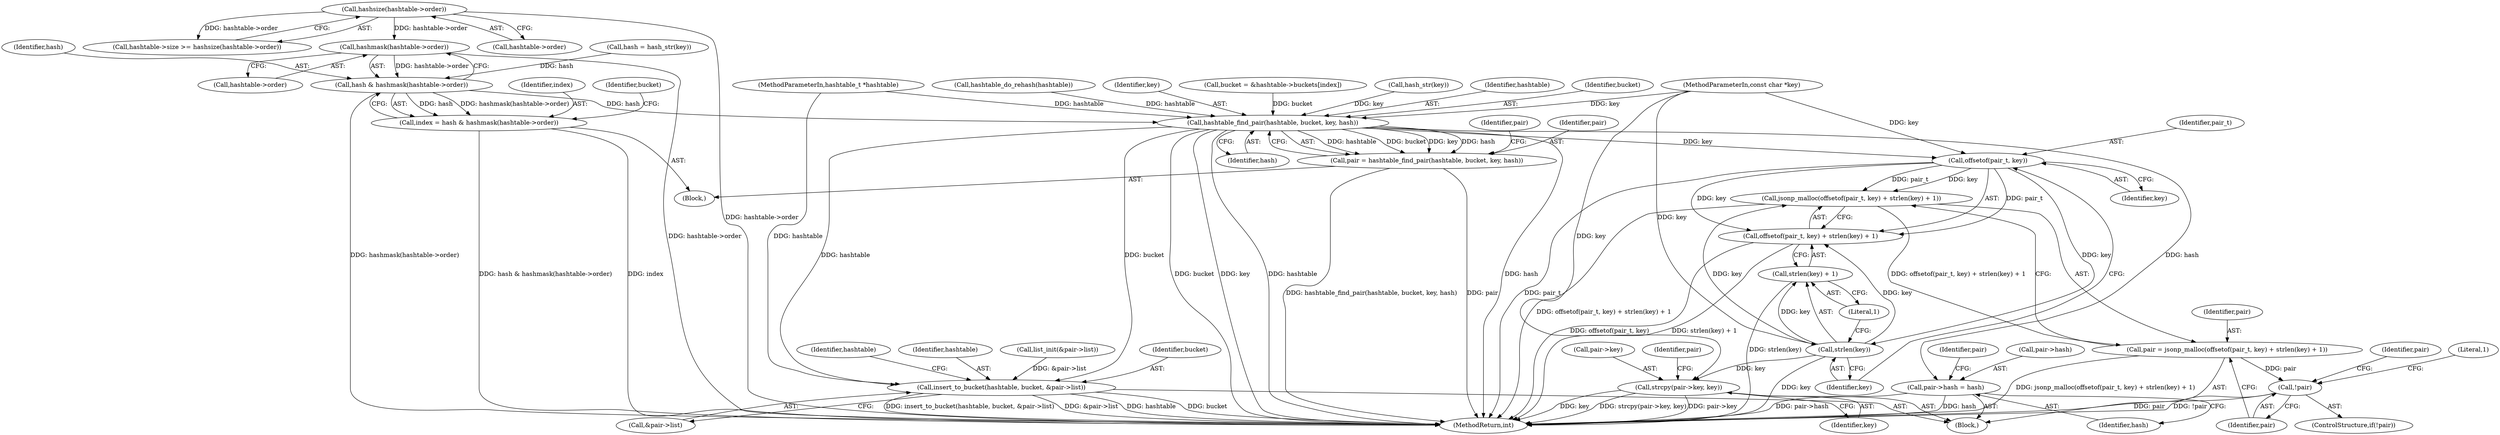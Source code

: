digraph "0_jansson_8f80c2d83808150724d31793e6ade92749b1faa4_6@pointer" {
"1000135" [label="(Call,hashmask(hashtable->order))"];
"1000117" [label="(Call,hashsize(hashtable->order))"];
"1000133" [label="(Call,hash & hashmask(hashtable->order))"];
"1000131" [label="(Call,index = hash & hashmask(hashtable->order))"];
"1000149" [label="(Call,hashtable_find_pair(hashtable, bucket, key, hash))"];
"1000147" [label="(Call,pair = hashtable_find_pair(hashtable, bucket, key, hash))"];
"1000172" [label="(Call,offsetof(pair_t, key))"];
"1000170" [label="(Call,jsonp_malloc(offsetof(pair_t, key) + strlen(key) + 1))"];
"1000168" [label="(Call,pair = jsonp_malloc(offsetof(pair_t, key) + strlen(key) + 1))"];
"1000180" [label="(Call,!pair)"];
"1000171" [label="(Call,offsetof(pair_t, key) + strlen(key) + 1)"];
"1000176" [label="(Call,strlen(key))"];
"1000175" [label="(Call,strlen(key) + 1)"];
"1000195" [label="(Call,strcpy(pair->key, key))"];
"1000185" [label="(Call,pair->hash = hash)"];
"1000210" [label="(Call,insert_to_bucket(hashtable, bucket, &pair->list))"];
"1000199" [label="(Identifier,key)"];
"1000202" [label="(Identifier,pair)"];
"1000170" [label="(Call,jsonp_malloc(offsetof(pair_t, key) + strlen(key) + 1))"];
"1000177" [label="(Identifier,key)"];
"1000113" [label="(Call,hashtable->size >= hashsize(hashtable->order))"];
"1000212" [label="(Identifier,bucket)"];
"1000173" [label="(Identifier,pair_t)"];
"1000178" [label="(Literal,1)"];
"1000174" [label="(Identifier,key)"];
"1000223" [label="(MethodReturn,int)"];
"1000169" [label="(Identifier,pair)"];
"1000153" [label="(Identifier,hash)"];
"1000107" [label="(Block,)"];
"1000210" [label="(Call,insert_to_bucket(hashtable, bucket, &pair->list))"];
"1000186" [label="(Call,pair->hash)"];
"1000151" [label="(Identifier,bucket)"];
"1000181" [label="(Identifier,pair)"];
"1000147" [label="(Call,pair = hashtable_find_pair(hashtable, bucket, key, hash))"];
"1000184" [label="(Literal,1)"];
"1000189" [label="(Identifier,hash)"];
"1000172" [label="(Call,offsetof(pair_t, key))"];
"1000131" [label="(Call,index = hash & hashmask(hashtable->order))"];
"1000175" [label="(Call,strlen(key) + 1)"];
"1000213" [label="(Call,&pair->list)"];
"1000122" [label="(Call,hashtable_do_rehash(hashtable))"];
"1000179" [label="(ControlStructure,if(!pair))"];
"1000133" [label="(Call,hash & hashmask(hashtable->order))"];
"1000187" [label="(Identifier,pair)"];
"1000118" [label="(Call,hashtable->order)"];
"1000219" [label="(Identifier,hashtable)"];
"1000132" [label="(Identifier,index)"];
"1000127" [label="(Call,hash = hash_str(key))"];
"1000155" [label="(Identifier,pair)"];
"1000196" [label="(Call,pair->key)"];
"1000152" [label="(Identifier,key)"];
"1000139" [label="(Call,bucket = &hashtable->buckets[index])"];
"1000211" [label="(Identifier,hashtable)"];
"1000176" [label="(Call,strlen(key))"];
"1000140" [label="(Identifier,bucket)"];
"1000149" [label="(Call,hashtable_find_pair(hashtable, bucket, key, hash))"];
"1000136" [label="(Call,hashtable->order)"];
"1000134" [label="(Identifier,hash)"];
"1000192" [label="(Identifier,pair)"];
"1000117" [label="(Call,hashsize(hashtable->order))"];
"1000129" [label="(Call,hash_str(key))"];
"1000103" [label="(MethodParameterIn,hashtable_t *hashtable)"];
"1000104" [label="(MethodParameterIn,const char *key)"];
"1000180" [label="(Call,!pair)"];
"1000150" [label="(Identifier,hashtable)"];
"1000205" [label="(Call,list_init(&pair->list))"];
"1000135" [label="(Call,hashmask(hashtable->order))"];
"1000167" [label="(Block,)"];
"1000195" [label="(Call,strcpy(pair->key, key))"];
"1000185" [label="(Call,pair->hash = hash)"];
"1000168" [label="(Call,pair = jsonp_malloc(offsetof(pair_t, key) + strlen(key) + 1))"];
"1000148" [label="(Identifier,pair)"];
"1000171" [label="(Call,offsetof(pair_t, key) + strlen(key) + 1)"];
"1000135" -> "1000133"  [label="AST: "];
"1000135" -> "1000136"  [label="CFG: "];
"1000136" -> "1000135"  [label="AST: "];
"1000133" -> "1000135"  [label="CFG: "];
"1000135" -> "1000223"  [label="DDG: hashtable->order"];
"1000135" -> "1000133"  [label="DDG: hashtable->order"];
"1000117" -> "1000135"  [label="DDG: hashtable->order"];
"1000117" -> "1000113"  [label="AST: "];
"1000117" -> "1000118"  [label="CFG: "];
"1000118" -> "1000117"  [label="AST: "];
"1000113" -> "1000117"  [label="CFG: "];
"1000117" -> "1000223"  [label="DDG: hashtable->order"];
"1000117" -> "1000113"  [label="DDG: hashtable->order"];
"1000133" -> "1000131"  [label="AST: "];
"1000134" -> "1000133"  [label="AST: "];
"1000131" -> "1000133"  [label="CFG: "];
"1000133" -> "1000223"  [label="DDG: hashmask(hashtable->order)"];
"1000133" -> "1000131"  [label="DDG: hash"];
"1000133" -> "1000131"  [label="DDG: hashmask(hashtable->order)"];
"1000127" -> "1000133"  [label="DDG: hash"];
"1000133" -> "1000149"  [label="DDG: hash"];
"1000131" -> "1000107"  [label="AST: "];
"1000132" -> "1000131"  [label="AST: "];
"1000140" -> "1000131"  [label="CFG: "];
"1000131" -> "1000223"  [label="DDG: hash & hashmask(hashtable->order)"];
"1000131" -> "1000223"  [label="DDG: index"];
"1000149" -> "1000147"  [label="AST: "];
"1000149" -> "1000153"  [label="CFG: "];
"1000150" -> "1000149"  [label="AST: "];
"1000151" -> "1000149"  [label="AST: "];
"1000152" -> "1000149"  [label="AST: "];
"1000153" -> "1000149"  [label="AST: "];
"1000147" -> "1000149"  [label="CFG: "];
"1000149" -> "1000223"  [label="DDG: bucket"];
"1000149" -> "1000223"  [label="DDG: key"];
"1000149" -> "1000223"  [label="DDG: hash"];
"1000149" -> "1000223"  [label="DDG: hashtable"];
"1000149" -> "1000147"  [label="DDG: hashtable"];
"1000149" -> "1000147"  [label="DDG: bucket"];
"1000149" -> "1000147"  [label="DDG: key"];
"1000149" -> "1000147"  [label="DDG: hash"];
"1000122" -> "1000149"  [label="DDG: hashtable"];
"1000103" -> "1000149"  [label="DDG: hashtable"];
"1000139" -> "1000149"  [label="DDG: bucket"];
"1000129" -> "1000149"  [label="DDG: key"];
"1000104" -> "1000149"  [label="DDG: key"];
"1000149" -> "1000172"  [label="DDG: key"];
"1000149" -> "1000185"  [label="DDG: hash"];
"1000149" -> "1000210"  [label="DDG: hashtable"];
"1000149" -> "1000210"  [label="DDG: bucket"];
"1000147" -> "1000107"  [label="AST: "];
"1000148" -> "1000147"  [label="AST: "];
"1000155" -> "1000147"  [label="CFG: "];
"1000147" -> "1000223"  [label="DDG: hashtable_find_pair(hashtable, bucket, key, hash)"];
"1000147" -> "1000223"  [label="DDG: pair"];
"1000172" -> "1000171"  [label="AST: "];
"1000172" -> "1000174"  [label="CFG: "];
"1000173" -> "1000172"  [label="AST: "];
"1000174" -> "1000172"  [label="AST: "];
"1000177" -> "1000172"  [label="CFG: "];
"1000172" -> "1000223"  [label="DDG: pair_t"];
"1000172" -> "1000170"  [label="DDG: pair_t"];
"1000172" -> "1000170"  [label="DDG: key"];
"1000172" -> "1000171"  [label="DDG: pair_t"];
"1000172" -> "1000171"  [label="DDG: key"];
"1000104" -> "1000172"  [label="DDG: key"];
"1000172" -> "1000176"  [label="DDG: key"];
"1000170" -> "1000168"  [label="AST: "];
"1000170" -> "1000171"  [label="CFG: "];
"1000171" -> "1000170"  [label="AST: "];
"1000168" -> "1000170"  [label="CFG: "];
"1000170" -> "1000223"  [label="DDG: offsetof(pair_t, key) + strlen(key) + 1"];
"1000170" -> "1000168"  [label="DDG: offsetof(pair_t, key) + strlen(key) + 1"];
"1000176" -> "1000170"  [label="DDG: key"];
"1000168" -> "1000167"  [label="AST: "];
"1000169" -> "1000168"  [label="AST: "];
"1000181" -> "1000168"  [label="CFG: "];
"1000168" -> "1000223"  [label="DDG: jsonp_malloc(offsetof(pair_t, key) + strlen(key) + 1)"];
"1000168" -> "1000180"  [label="DDG: pair"];
"1000180" -> "1000179"  [label="AST: "];
"1000180" -> "1000181"  [label="CFG: "];
"1000181" -> "1000180"  [label="AST: "];
"1000184" -> "1000180"  [label="CFG: "];
"1000187" -> "1000180"  [label="CFG: "];
"1000180" -> "1000223"  [label="DDG: pair"];
"1000180" -> "1000223"  [label="DDG: !pair"];
"1000171" -> "1000175"  [label="CFG: "];
"1000175" -> "1000171"  [label="AST: "];
"1000171" -> "1000223"  [label="DDG: offsetof(pair_t, key)"];
"1000171" -> "1000223"  [label="DDG: strlen(key) + 1"];
"1000176" -> "1000171"  [label="DDG: key"];
"1000176" -> "1000175"  [label="AST: "];
"1000176" -> "1000177"  [label="CFG: "];
"1000177" -> "1000176"  [label="AST: "];
"1000178" -> "1000176"  [label="CFG: "];
"1000176" -> "1000223"  [label="DDG: key"];
"1000176" -> "1000175"  [label="DDG: key"];
"1000104" -> "1000176"  [label="DDG: key"];
"1000176" -> "1000195"  [label="DDG: key"];
"1000175" -> "1000178"  [label="CFG: "];
"1000178" -> "1000175"  [label="AST: "];
"1000175" -> "1000223"  [label="DDG: strlen(key)"];
"1000195" -> "1000167"  [label="AST: "];
"1000195" -> "1000199"  [label="CFG: "];
"1000196" -> "1000195"  [label="AST: "];
"1000199" -> "1000195"  [label="AST: "];
"1000202" -> "1000195"  [label="CFG: "];
"1000195" -> "1000223"  [label="DDG: key"];
"1000195" -> "1000223"  [label="DDG: strcpy(pair->key, key)"];
"1000195" -> "1000223"  [label="DDG: pair->key"];
"1000104" -> "1000195"  [label="DDG: key"];
"1000185" -> "1000167"  [label="AST: "];
"1000185" -> "1000189"  [label="CFG: "];
"1000186" -> "1000185"  [label="AST: "];
"1000189" -> "1000185"  [label="AST: "];
"1000192" -> "1000185"  [label="CFG: "];
"1000185" -> "1000223"  [label="DDG: pair->hash"];
"1000185" -> "1000223"  [label="DDG: hash"];
"1000210" -> "1000167"  [label="AST: "];
"1000210" -> "1000213"  [label="CFG: "];
"1000211" -> "1000210"  [label="AST: "];
"1000212" -> "1000210"  [label="AST: "];
"1000213" -> "1000210"  [label="AST: "];
"1000219" -> "1000210"  [label="CFG: "];
"1000210" -> "1000223"  [label="DDG: bucket"];
"1000210" -> "1000223"  [label="DDG: insert_to_bucket(hashtable, bucket, &pair->list)"];
"1000210" -> "1000223"  [label="DDG: &pair->list"];
"1000210" -> "1000223"  [label="DDG: hashtable"];
"1000103" -> "1000210"  [label="DDG: hashtable"];
"1000205" -> "1000210"  [label="DDG: &pair->list"];
}
